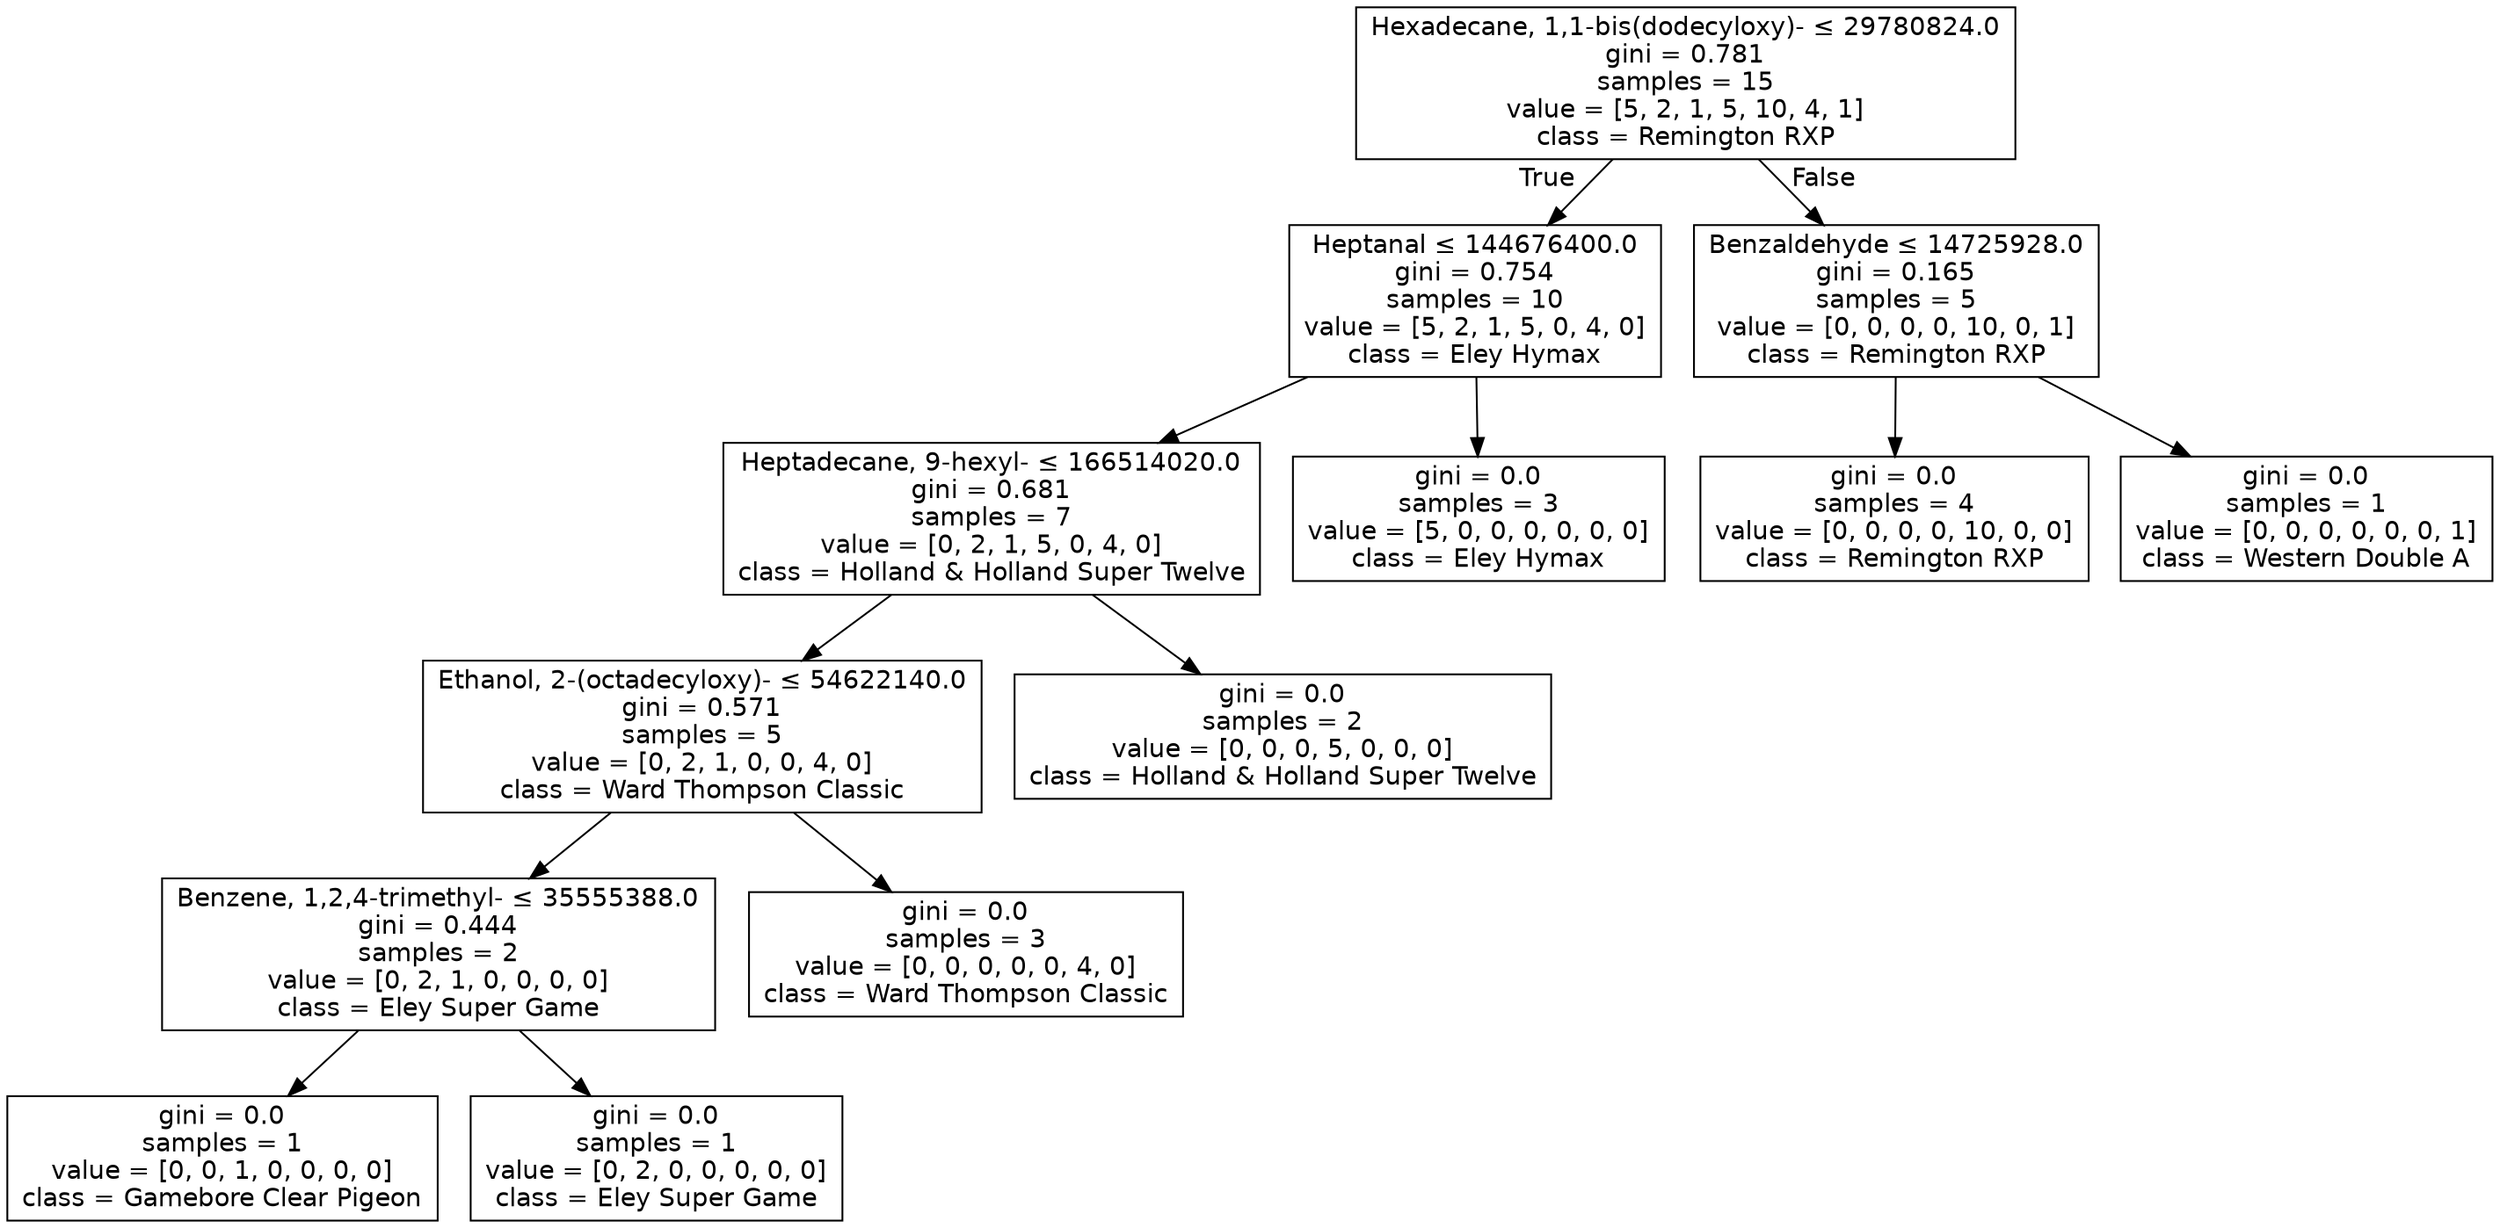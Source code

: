 digraph Tree {
node [shape=box, fontname="helvetica"] ;
edge [fontname="helvetica"] ;
0 [label=<Hexadecane, 1,1-bis(dodecyloxy)- &le; 29780824.0<br/>gini = 0.781<br/>samples = 15<br/>value = [5, 2, 1, 5, 10, 4, 1]<br/>class = Remington RXP>] ;
1 [label=<Heptanal &le; 144676400.0<br/>gini = 0.754<br/>samples = 10<br/>value = [5, 2, 1, 5, 0, 4, 0]<br/>class = Eley Hymax>] ;
0 -> 1 [labeldistance=2.5, labelangle=45, headlabel="True"] ;
2 [label=<Heptadecane, 9-hexyl- &le; 166514020.0<br/>gini = 0.681<br/>samples = 7<br/>value = [0, 2, 1, 5, 0, 4, 0]<br/>class = Holland &amp; Holland Super Twelve>] ;
1 -> 2 ;
3 [label=<Ethanol, 2-(octadecyloxy)- &le; 54622140.0<br/>gini = 0.571<br/>samples = 5<br/>value = [0, 2, 1, 0, 0, 4, 0]<br/>class = Ward Thompson Classic>] ;
2 -> 3 ;
4 [label=<Benzene, 1,2,4-trimethyl- &le; 35555388.0<br/>gini = 0.444<br/>samples = 2<br/>value = [0, 2, 1, 0, 0, 0, 0]<br/>class = Eley Super Game>] ;
3 -> 4 ;
5 [label=<gini = 0.0<br/>samples = 1<br/>value = [0, 0, 1, 0, 0, 0, 0]<br/>class = Gamebore Clear Pigeon>] ;
4 -> 5 ;
6 [label=<gini = 0.0<br/>samples = 1<br/>value = [0, 2, 0, 0, 0, 0, 0]<br/>class = Eley Super Game>] ;
4 -> 6 ;
7 [label=<gini = 0.0<br/>samples = 3<br/>value = [0, 0, 0, 0, 0, 4, 0]<br/>class = Ward Thompson Classic>] ;
3 -> 7 ;
8 [label=<gini = 0.0<br/>samples = 2<br/>value = [0, 0, 0, 5, 0, 0, 0]<br/>class = Holland &amp; Holland Super Twelve>] ;
2 -> 8 ;
9 [label=<gini = 0.0<br/>samples = 3<br/>value = [5, 0, 0, 0, 0, 0, 0]<br/>class = Eley Hymax>] ;
1 -> 9 ;
10 [label=<Benzaldehyde &le; 14725928.0<br/>gini = 0.165<br/>samples = 5<br/>value = [0, 0, 0, 0, 10, 0, 1]<br/>class = Remington RXP>] ;
0 -> 10 [labeldistance=2.5, labelangle=-45, headlabel="False"] ;
11 [label=<gini = 0.0<br/>samples = 4<br/>value = [0, 0, 0, 0, 10, 0, 0]<br/>class = Remington RXP>] ;
10 -> 11 ;
12 [label=<gini = 0.0<br/>samples = 1<br/>value = [0, 0, 0, 0, 0, 0, 1]<br/>class = Western Double A>] ;
10 -> 12 ;
}
